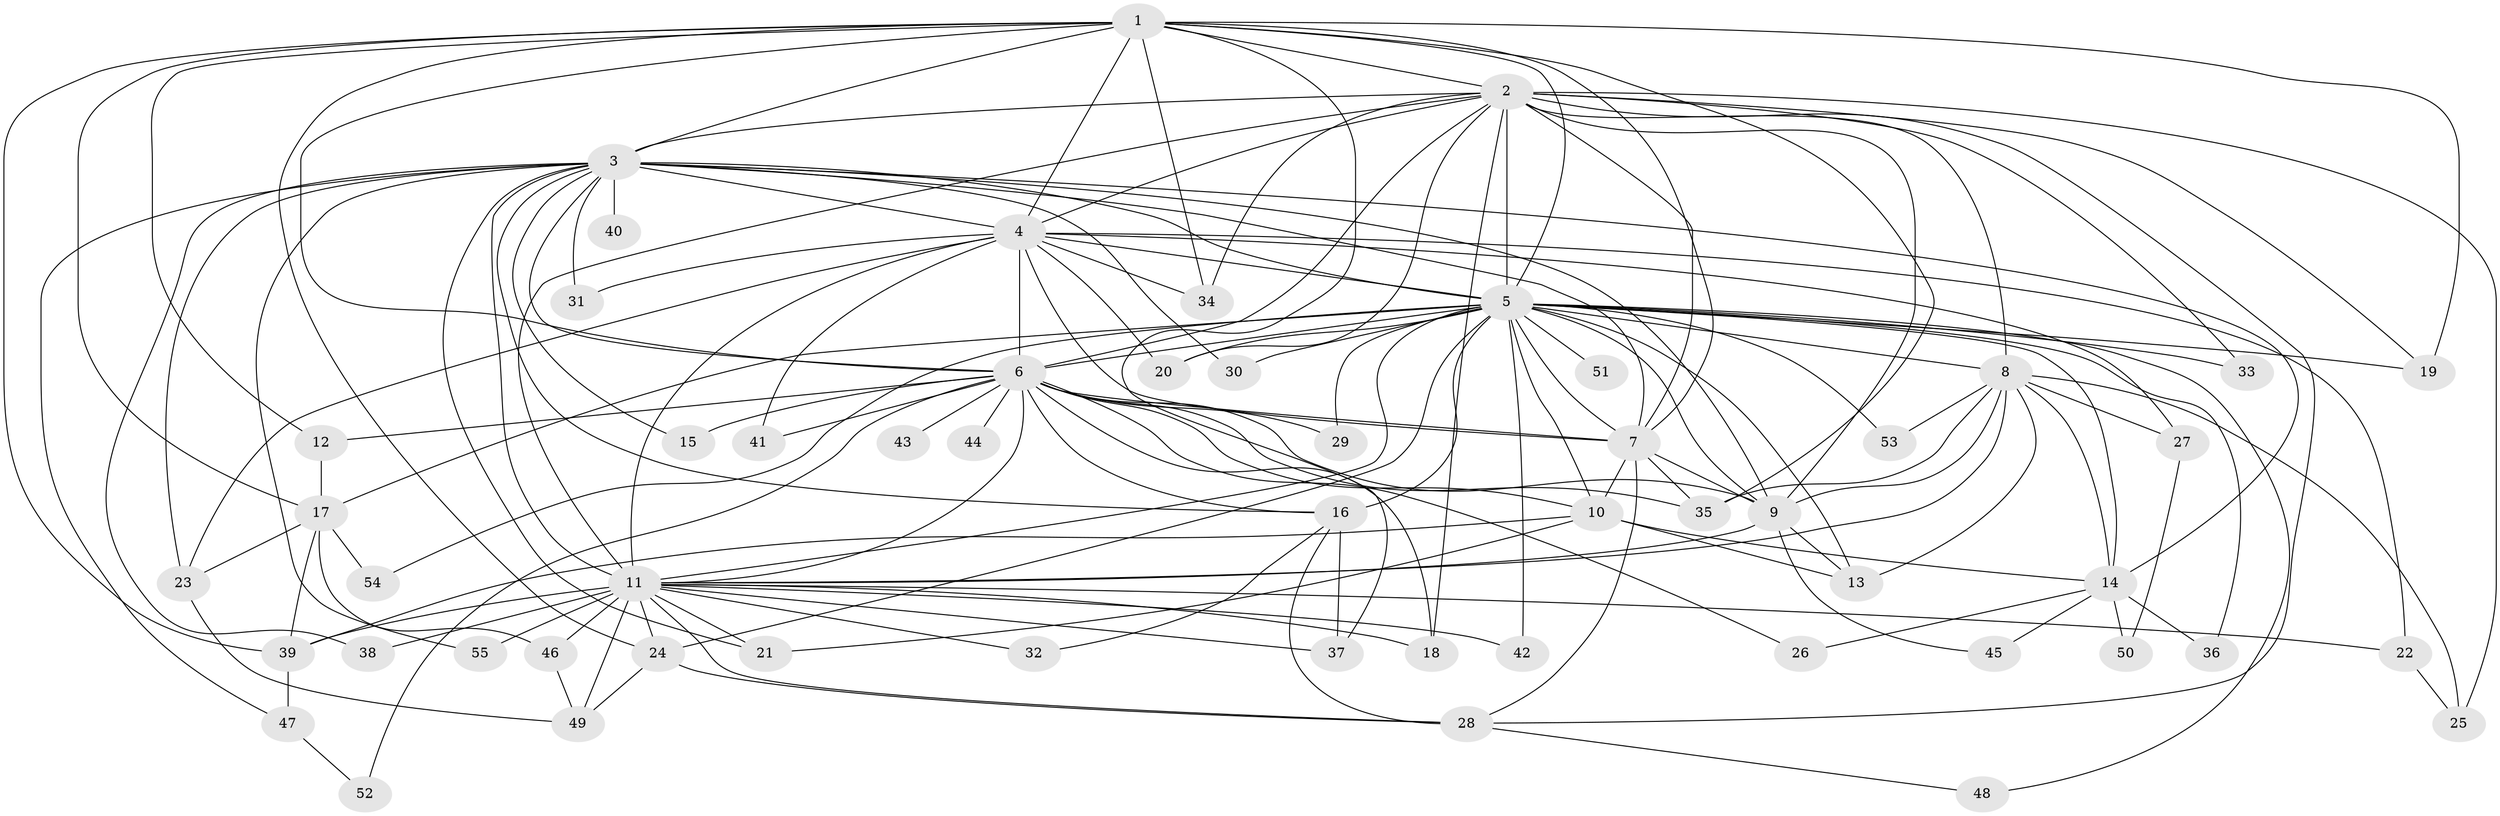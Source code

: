 // original degree distribution, {18: 0.01818181818181818, 17: 0.00909090909090909, 25: 0.00909090909090909, 22: 0.00909090909090909, 16: 0.00909090909090909, 33: 0.00909090909090909, 26: 0.00909090909090909, 29: 0.00909090909090909, 12: 0.00909090909090909, 2: 0.5272727272727272, 8: 0.02727272727272727, 3: 0.2545454545454545, 4: 0.05454545454545454, 5: 0.03636363636363636, 6: 0.00909090909090909}
// Generated by graph-tools (version 1.1) at 2025/34/03/09/25 02:34:49]
// undirected, 55 vertices, 147 edges
graph export_dot {
graph [start="1"]
  node [color=gray90,style=filled];
  1;
  2;
  3;
  4;
  5;
  6;
  7;
  8;
  9;
  10;
  11;
  12;
  13;
  14;
  15;
  16;
  17;
  18;
  19;
  20;
  21;
  22;
  23;
  24;
  25;
  26;
  27;
  28;
  29;
  30;
  31;
  32;
  33;
  34;
  35;
  36;
  37;
  38;
  39;
  40;
  41;
  42;
  43;
  44;
  45;
  46;
  47;
  48;
  49;
  50;
  51;
  52;
  53;
  54;
  55;
  1 -- 2 [weight=2.0];
  1 -- 3 [weight=1.0];
  1 -- 4 [weight=3.0];
  1 -- 5 [weight=2.0];
  1 -- 6 [weight=1.0];
  1 -- 7 [weight=1.0];
  1 -- 12 [weight=1.0];
  1 -- 17 [weight=1.0];
  1 -- 19 [weight=1.0];
  1 -- 24 [weight=1.0];
  1 -- 34 [weight=1.0];
  1 -- 35 [weight=1.0];
  1 -- 37 [weight=1.0];
  1 -- 39 [weight=1.0];
  2 -- 3 [weight=2.0];
  2 -- 4 [weight=4.0];
  2 -- 5 [weight=4.0];
  2 -- 6 [weight=2.0];
  2 -- 7 [weight=2.0];
  2 -- 8 [weight=9.0];
  2 -- 9 [weight=1.0];
  2 -- 11 [weight=2.0];
  2 -- 18 [weight=1.0];
  2 -- 19 [weight=1.0];
  2 -- 20 [weight=1.0];
  2 -- 25 [weight=1.0];
  2 -- 28 [weight=1.0];
  2 -- 33 [weight=1.0];
  2 -- 34 [weight=1.0];
  3 -- 4 [weight=2.0];
  3 -- 5 [weight=3.0];
  3 -- 6 [weight=2.0];
  3 -- 7 [weight=2.0];
  3 -- 9 [weight=1.0];
  3 -- 11 [weight=1.0];
  3 -- 14 [weight=1.0];
  3 -- 15 [weight=1.0];
  3 -- 16 [weight=1.0];
  3 -- 21 [weight=1.0];
  3 -- 23 [weight=1.0];
  3 -- 30 [weight=1.0];
  3 -- 31 [weight=1.0];
  3 -- 38 [weight=1.0];
  3 -- 40 [weight=1.0];
  3 -- 47 [weight=1.0];
  3 -- 55 [weight=1.0];
  4 -- 5 [weight=4.0];
  4 -- 6 [weight=3.0];
  4 -- 7 [weight=2.0];
  4 -- 11 [weight=13.0];
  4 -- 20 [weight=1.0];
  4 -- 22 [weight=1.0];
  4 -- 23 [weight=1.0];
  4 -- 27 [weight=1.0];
  4 -- 31 [weight=1.0];
  4 -- 34 [weight=1.0];
  4 -- 41 [weight=1.0];
  5 -- 6 [weight=2.0];
  5 -- 7 [weight=2.0];
  5 -- 8 [weight=1.0];
  5 -- 9 [weight=1.0];
  5 -- 10 [weight=1.0];
  5 -- 11 [weight=3.0];
  5 -- 13 [weight=1.0];
  5 -- 14 [weight=1.0];
  5 -- 16 [weight=1.0];
  5 -- 17 [weight=1.0];
  5 -- 19 [weight=2.0];
  5 -- 20 [weight=1.0];
  5 -- 24 [weight=1.0];
  5 -- 29 [weight=1.0];
  5 -- 30 [weight=1.0];
  5 -- 33 [weight=1.0];
  5 -- 36 [weight=1.0];
  5 -- 42 [weight=1.0];
  5 -- 48 [weight=1.0];
  5 -- 51 [weight=1.0];
  5 -- 53 [weight=1.0];
  5 -- 54 [weight=1.0];
  6 -- 7 [weight=1.0];
  6 -- 9 [weight=1.0];
  6 -- 10 [weight=1.0];
  6 -- 11 [weight=3.0];
  6 -- 12 [weight=1.0];
  6 -- 15 [weight=1.0];
  6 -- 16 [weight=1.0];
  6 -- 18 [weight=1.0];
  6 -- 26 [weight=1.0];
  6 -- 29 [weight=1.0];
  6 -- 35 [weight=1.0];
  6 -- 41 [weight=1.0];
  6 -- 43 [weight=1.0];
  6 -- 44 [weight=1.0];
  6 -- 52 [weight=1.0];
  7 -- 9 [weight=1.0];
  7 -- 10 [weight=5.0];
  7 -- 28 [weight=1.0];
  7 -- 35 [weight=1.0];
  8 -- 9 [weight=2.0];
  8 -- 11 [weight=1.0];
  8 -- 13 [weight=1.0];
  8 -- 14 [weight=1.0];
  8 -- 25 [weight=1.0];
  8 -- 27 [weight=1.0];
  8 -- 35 [weight=1.0];
  8 -- 53 [weight=1.0];
  9 -- 11 [weight=2.0];
  9 -- 13 [weight=1.0];
  9 -- 45 [weight=1.0];
  10 -- 13 [weight=1.0];
  10 -- 14 [weight=1.0];
  10 -- 21 [weight=1.0];
  10 -- 39 [weight=1.0];
  11 -- 18 [weight=1.0];
  11 -- 21 [weight=1.0];
  11 -- 22 [weight=1.0];
  11 -- 24 [weight=1.0];
  11 -- 28 [weight=1.0];
  11 -- 32 [weight=1.0];
  11 -- 37 [weight=1.0];
  11 -- 38 [weight=1.0];
  11 -- 39 [weight=1.0];
  11 -- 42 [weight=1.0];
  11 -- 46 [weight=1.0];
  11 -- 49 [weight=1.0];
  11 -- 55 [weight=1.0];
  12 -- 17 [weight=1.0];
  14 -- 26 [weight=1.0];
  14 -- 36 [weight=1.0];
  14 -- 45 [weight=1.0];
  14 -- 50 [weight=1.0];
  16 -- 28 [weight=1.0];
  16 -- 32 [weight=1.0];
  16 -- 37 [weight=1.0];
  17 -- 23 [weight=1.0];
  17 -- 39 [weight=1.0];
  17 -- 46 [weight=1.0];
  17 -- 54 [weight=1.0];
  22 -- 25 [weight=1.0];
  23 -- 49 [weight=1.0];
  24 -- 28 [weight=1.0];
  24 -- 49 [weight=1.0];
  27 -- 50 [weight=1.0];
  28 -- 48 [weight=1.0];
  39 -- 47 [weight=1.0];
  46 -- 49 [weight=1.0];
  47 -- 52 [weight=1.0];
}
